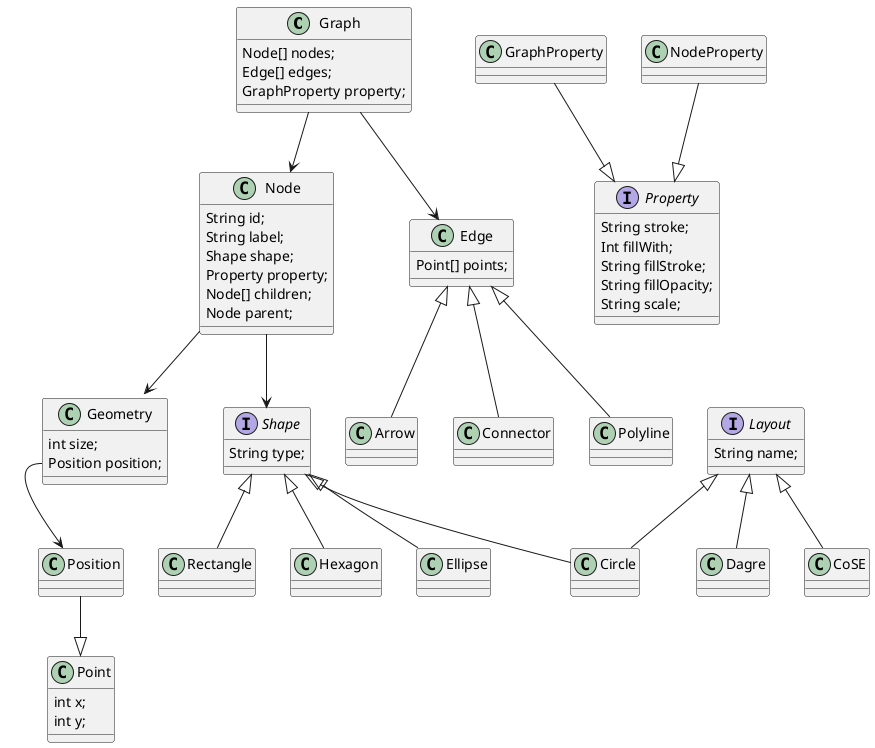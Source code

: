 @startuml

class Graph {
  Node[] nodes;
  Edge[] edges;
  GraphProperty property;
}

class Node {
  String id;
  String label;
  Shape shape;
  Property property;
  Node[] children;
  Node parent;
}

class Edge {
  Point[] points;
}

class Point {
  int x;
  int y;
}

Position --|> Point

class Geometry {
  int size;
  Position position;
}

Geometry::position --> Position

Graph --> Node
Graph --> Edge
Node --> Shape
Node --> Geometry

interface Shape {
  String type;
}

Shape  <|-- Rectangle
Shape  <|-- Hexagon
Shape  <|-- Circle
Shape  <|-- Ellipse

interface Property {
  String stroke;
  Int fillWith;
  String fillStroke;
  String fillOpacity;
  String scale;
}

GraphProperty --|> Property
NodeProperty --|> Property


interface Layout {
  String name;
}

Layout  <|-- Dagre
Layout  <|-- CoSE
Layout  <|-- Circle


Edge  <|-- Arrow
Edge  <|-- Connector
Edge  <|-- Polyline


'class LayoutOptions {}
'
'interface Renderer {
'  String name;
'  LayoutOptions layoutOptions;
'
'  + void configure(Graph graph);
'}
'


@enduml
